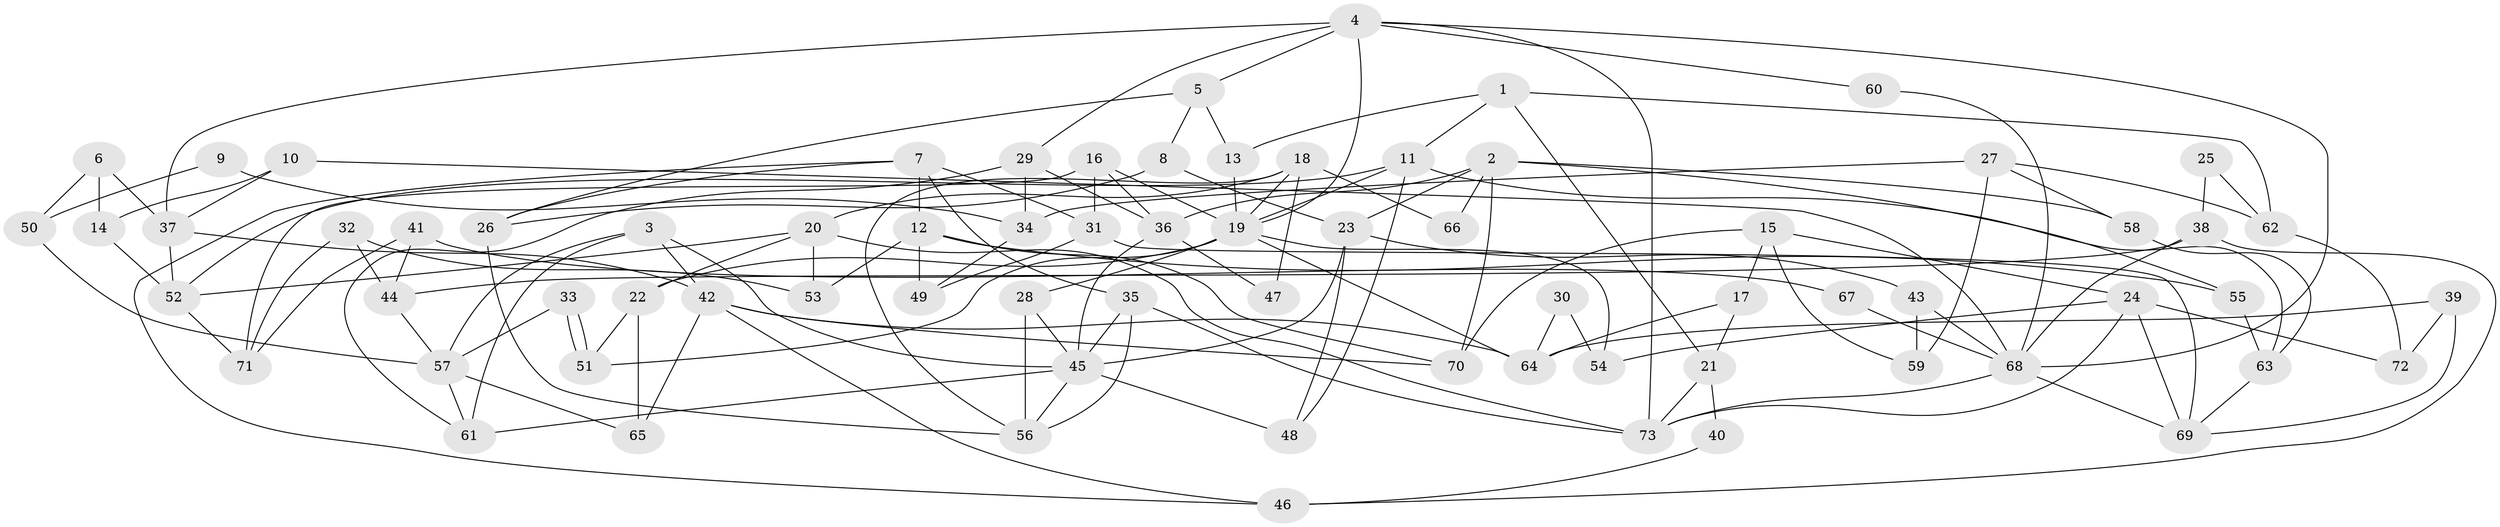 // coarse degree distribution, {4: 0.13636363636363635, 6: 0.1590909090909091, 5: 0.20454545454545456, 2: 0.09090909090909091, 3: 0.22727272727272727, 12: 0.022727272727272728, 7: 0.06818181818181818, 8: 0.06818181818181818, 10: 0.022727272727272728}
// Generated by graph-tools (version 1.1) at 2025/52/02/27/25 19:52:09]
// undirected, 73 vertices, 146 edges
graph export_dot {
graph [start="1"]
  node [color=gray90,style=filled];
  1;
  2;
  3;
  4;
  5;
  6;
  7;
  8;
  9;
  10;
  11;
  12;
  13;
  14;
  15;
  16;
  17;
  18;
  19;
  20;
  21;
  22;
  23;
  24;
  25;
  26;
  27;
  28;
  29;
  30;
  31;
  32;
  33;
  34;
  35;
  36;
  37;
  38;
  39;
  40;
  41;
  42;
  43;
  44;
  45;
  46;
  47;
  48;
  49;
  50;
  51;
  52;
  53;
  54;
  55;
  56;
  57;
  58;
  59;
  60;
  61;
  62;
  63;
  64;
  65;
  66;
  67;
  68;
  69;
  70;
  71;
  72;
  73;
  1 -- 62;
  1 -- 13;
  1 -- 11;
  1 -- 21;
  2 -- 70;
  2 -- 36;
  2 -- 23;
  2 -- 55;
  2 -- 58;
  2 -- 66;
  3 -- 61;
  3 -- 45;
  3 -- 42;
  3 -- 57;
  4 -- 19;
  4 -- 73;
  4 -- 5;
  4 -- 29;
  4 -- 37;
  4 -- 60;
  4 -- 68;
  5 -- 26;
  5 -- 8;
  5 -- 13;
  6 -- 37;
  6 -- 14;
  6 -- 50;
  7 -- 26;
  7 -- 31;
  7 -- 12;
  7 -- 35;
  7 -- 46;
  8 -- 23;
  8 -- 26;
  9 -- 34;
  9 -- 50;
  10 -- 68;
  10 -- 37;
  10 -- 14;
  11 -- 19;
  11 -- 48;
  11 -- 52;
  11 -- 63;
  12 -- 55;
  12 -- 49;
  12 -- 53;
  12 -- 70;
  13 -- 19;
  14 -- 52;
  15 -- 70;
  15 -- 17;
  15 -- 24;
  15 -- 59;
  16 -- 36;
  16 -- 19;
  16 -- 31;
  16 -- 71;
  17 -- 21;
  17 -- 64;
  18 -- 19;
  18 -- 20;
  18 -- 47;
  18 -- 56;
  18 -- 66;
  19 -- 28;
  19 -- 22;
  19 -- 51;
  19 -- 54;
  19 -- 64;
  20 -- 52;
  20 -- 73;
  20 -- 22;
  20 -- 53;
  21 -- 73;
  21 -- 40;
  22 -- 51;
  22 -- 65;
  23 -- 45;
  23 -- 43;
  23 -- 48;
  24 -- 69;
  24 -- 54;
  24 -- 72;
  24 -- 73;
  25 -- 38;
  25 -- 62;
  26 -- 56;
  27 -- 59;
  27 -- 58;
  27 -- 34;
  27 -- 62;
  28 -- 56;
  28 -- 45;
  29 -- 61;
  29 -- 34;
  29 -- 36;
  30 -- 64;
  30 -- 54;
  31 -- 49;
  31 -- 69;
  32 -- 53;
  32 -- 71;
  32 -- 44;
  33 -- 51;
  33 -- 51;
  33 -- 57;
  34 -- 49;
  35 -- 56;
  35 -- 45;
  35 -- 73;
  36 -- 45;
  36 -- 47;
  37 -- 42;
  37 -- 52;
  38 -- 44;
  38 -- 68;
  38 -- 46;
  39 -- 69;
  39 -- 64;
  39 -- 72;
  40 -- 46;
  41 -- 71;
  41 -- 44;
  41 -- 67;
  42 -- 46;
  42 -- 64;
  42 -- 65;
  42 -- 70;
  43 -- 68;
  43 -- 59;
  44 -- 57;
  45 -- 48;
  45 -- 56;
  45 -- 61;
  50 -- 57;
  52 -- 71;
  55 -- 63;
  57 -- 65;
  57 -- 61;
  58 -- 63;
  60 -- 68;
  62 -- 72;
  63 -- 69;
  67 -- 68;
  68 -- 73;
  68 -- 69;
}
